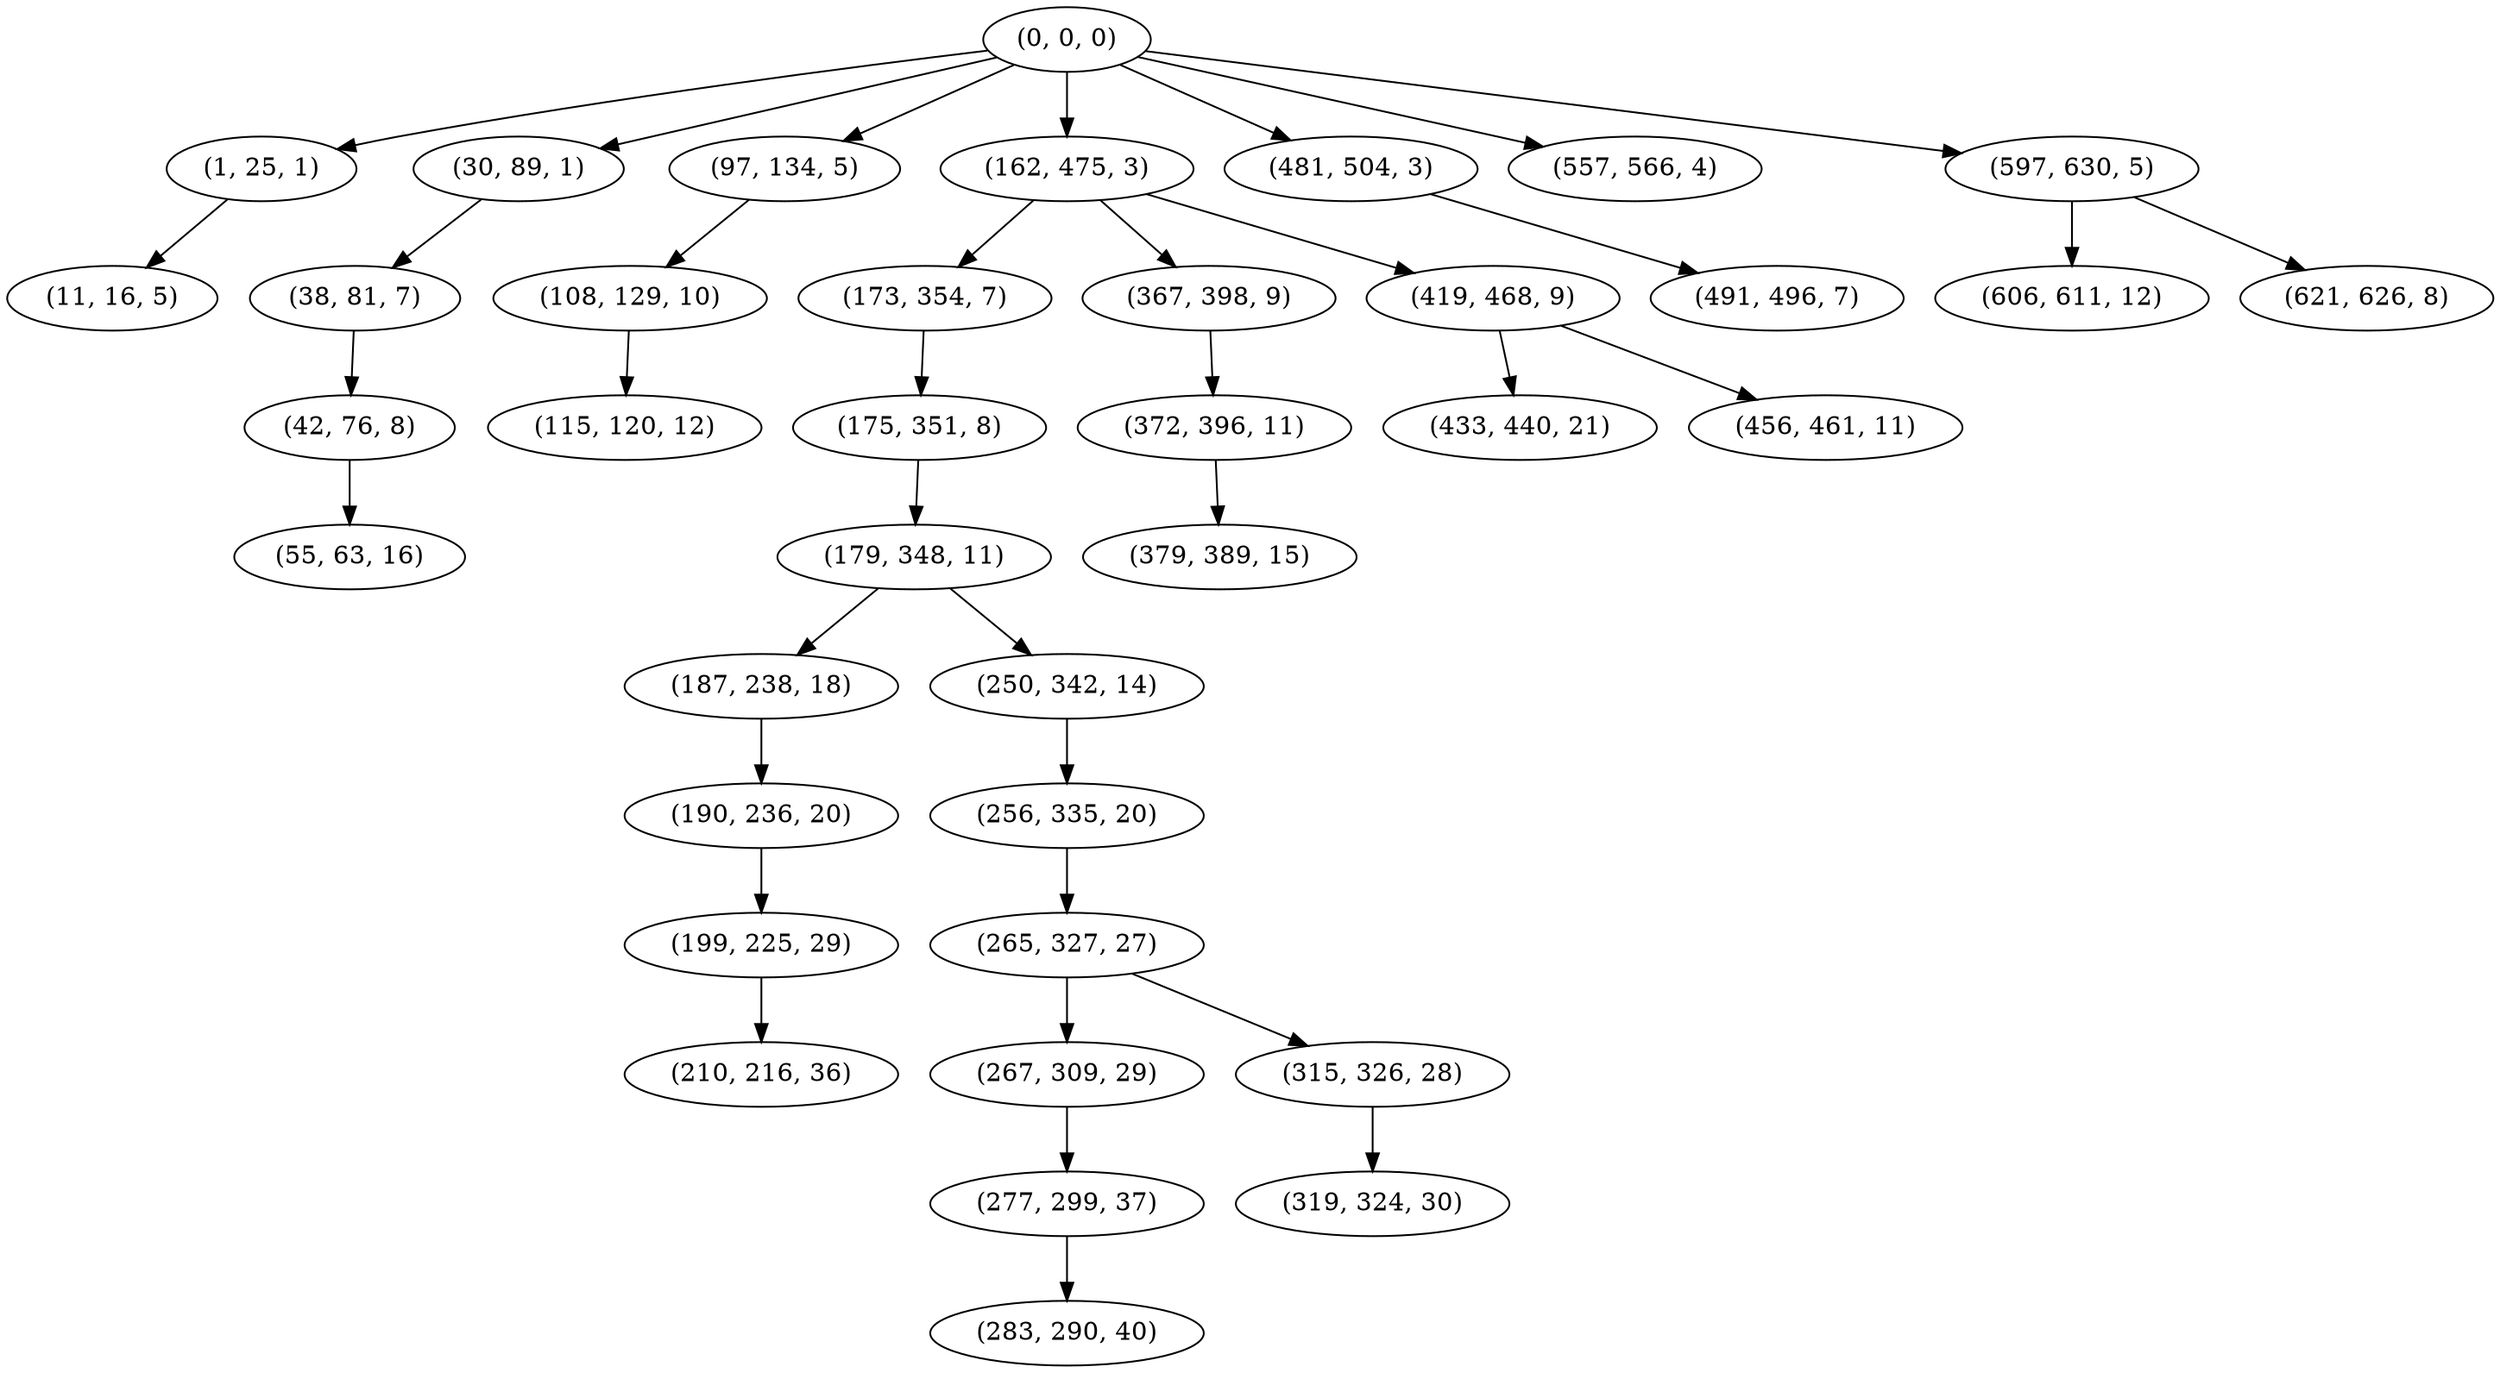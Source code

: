 digraph tree {
    "(0, 0, 0)";
    "(1, 25, 1)";
    "(11, 16, 5)";
    "(30, 89, 1)";
    "(38, 81, 7)";
    "(42, 76, 8)";
    "(55, 63, 16)";
    "(97, 134, 5)";
    "(108, 129, 10)";
    "(115, 120, 12)";
    "(162, 475, 3)";
    "(173, 354, 7)";
    "(175, 351, 8)";
    "(179, 348, 11)";
    "(187, 238, 18)";
    "(190, 236, 20)";
    "(199, 225, 29)";
    "(210, 216, 36)";
    "(250, 342, 14)";
    "(256, 335, 20)";
    "(265, 327, 27)";
    "(267, 309, 29)";
    "(277, 299, 37)";
    "(283, 290, 40)";
    "(315, 326, 28)";
    "(319, 324, 30)";
    "(367, 398, 9)";
    "(372, 396, 11)";
    "(379, 389, 15)";
    "(419, 468, 9)";
    "(433, 440, 21)";
    "(456, 461, 11)";
    "(481, 504, 3)";
    "(491, 496, 7)";
    "(557, 566, 4)";
    "(597, 630, 5)";
    "(606, 611, 12)";
    "(621, 626, 8)";
    "(0, 0, 0)" -> "(1, 25, 1)";
    "(0, 0, 0)" -> "(30, 89, 1)";
    "(0, 0, 0)" -> "(97, 134, 5)";
    "(0, 0, 0)" -> "(162, 475, 3)";
    "(0, 0, 0)" -> "(481, 504, 3)";
    "(0, 0, 0)" -> "(557, 566, 4)";
    "(0, 0, 0)" -> "(597, 630, 5)";
    "(1, 25, 1)" -> "(11, 16, 5)";
    "(30, 89, 1)" -> "(38, 81, 7)";
    "(38, 81, 7)" -> "(42, 76, 8)";
    "(42, 76, 8)" -> "(55, 63, 16)";
    "(97, 134, 5)" -> "(108, 129, 10)";
    "(108, 129, 10)" -> "(115, 120, 12)";
    "(162, 475, 3)" -> "(173, 354, 7)";
    "(162, 475, 3)" -> "(367, 398, 9)";
    "(162, 475, 3)" -> "(419, 468, 9)";
    "(173, 354, 7)" -> "(175, 351, 8)";
    "(175, 351, 8)" -> "(179, 348, 11)";
    "(179, 348, 11)" -> "(187, 238, 18)";
    "(179, 348, 11)" -> "(250, 342, 14)";
    "(187, 238, 18)" -> "(190, 236, 20)";
    "(190, 236, 20)" -> "(199, 225, 29)";
    "(199, 225, 29)" -> "(210, 216, 36)";
    "(250, 342, 14)" -> "(256, 335, 20)";
    "(256, 335, 20)" -> "(265, 327, 27)";
    "(265, 327, 27)" -> "(267, 309, 29)";
    "(265, 327, 27)" -> "(315, 326, 28)";
    "(267, 309, 29)" -> "(277, 299, 37)";
    "(277, 299, 37)" -> "(283, 290, 40)";
    "(315, 326, 28)" -> "(319, 324, 30)";
    "(367, 398, 9)" -> "(372, 396, 11)";
    "(372, 396, 11)" -> "(379, 389, 15)";
    "(419, 468, 9)" -> "(433, 440, 21)";
    "(419, 468, 9)" -> "(456, 461, 11)";
    "(481, 504, 3)" -> "(491, 496, 7)";
    "(597, 630, 5)" -> "(606, 611, 12)";
    "(597, 630, 5)" -> "(621, 626, 8)";
}
